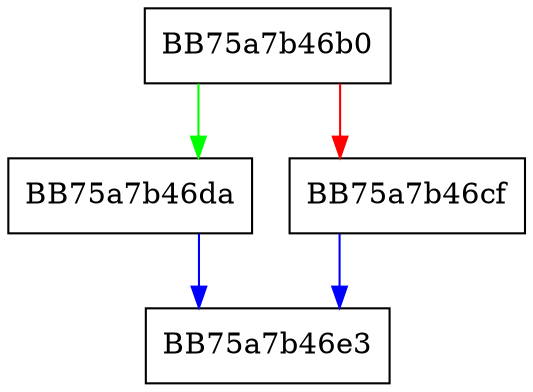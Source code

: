 digraph FPU_fldl2e {
  node [shape="box"];
  graph [splines=ortho];
  BB75a7b46b0 -> BB75a7b46da [color="green"];
  BB75a7b46b0 -> BB75a7b46cf [color="red"];
  BB75a7b46cf -> BB75a7b46e3 [color="blue"];
  BB75a7b46da -> BB75a7b46e3 [color="blue"];
}